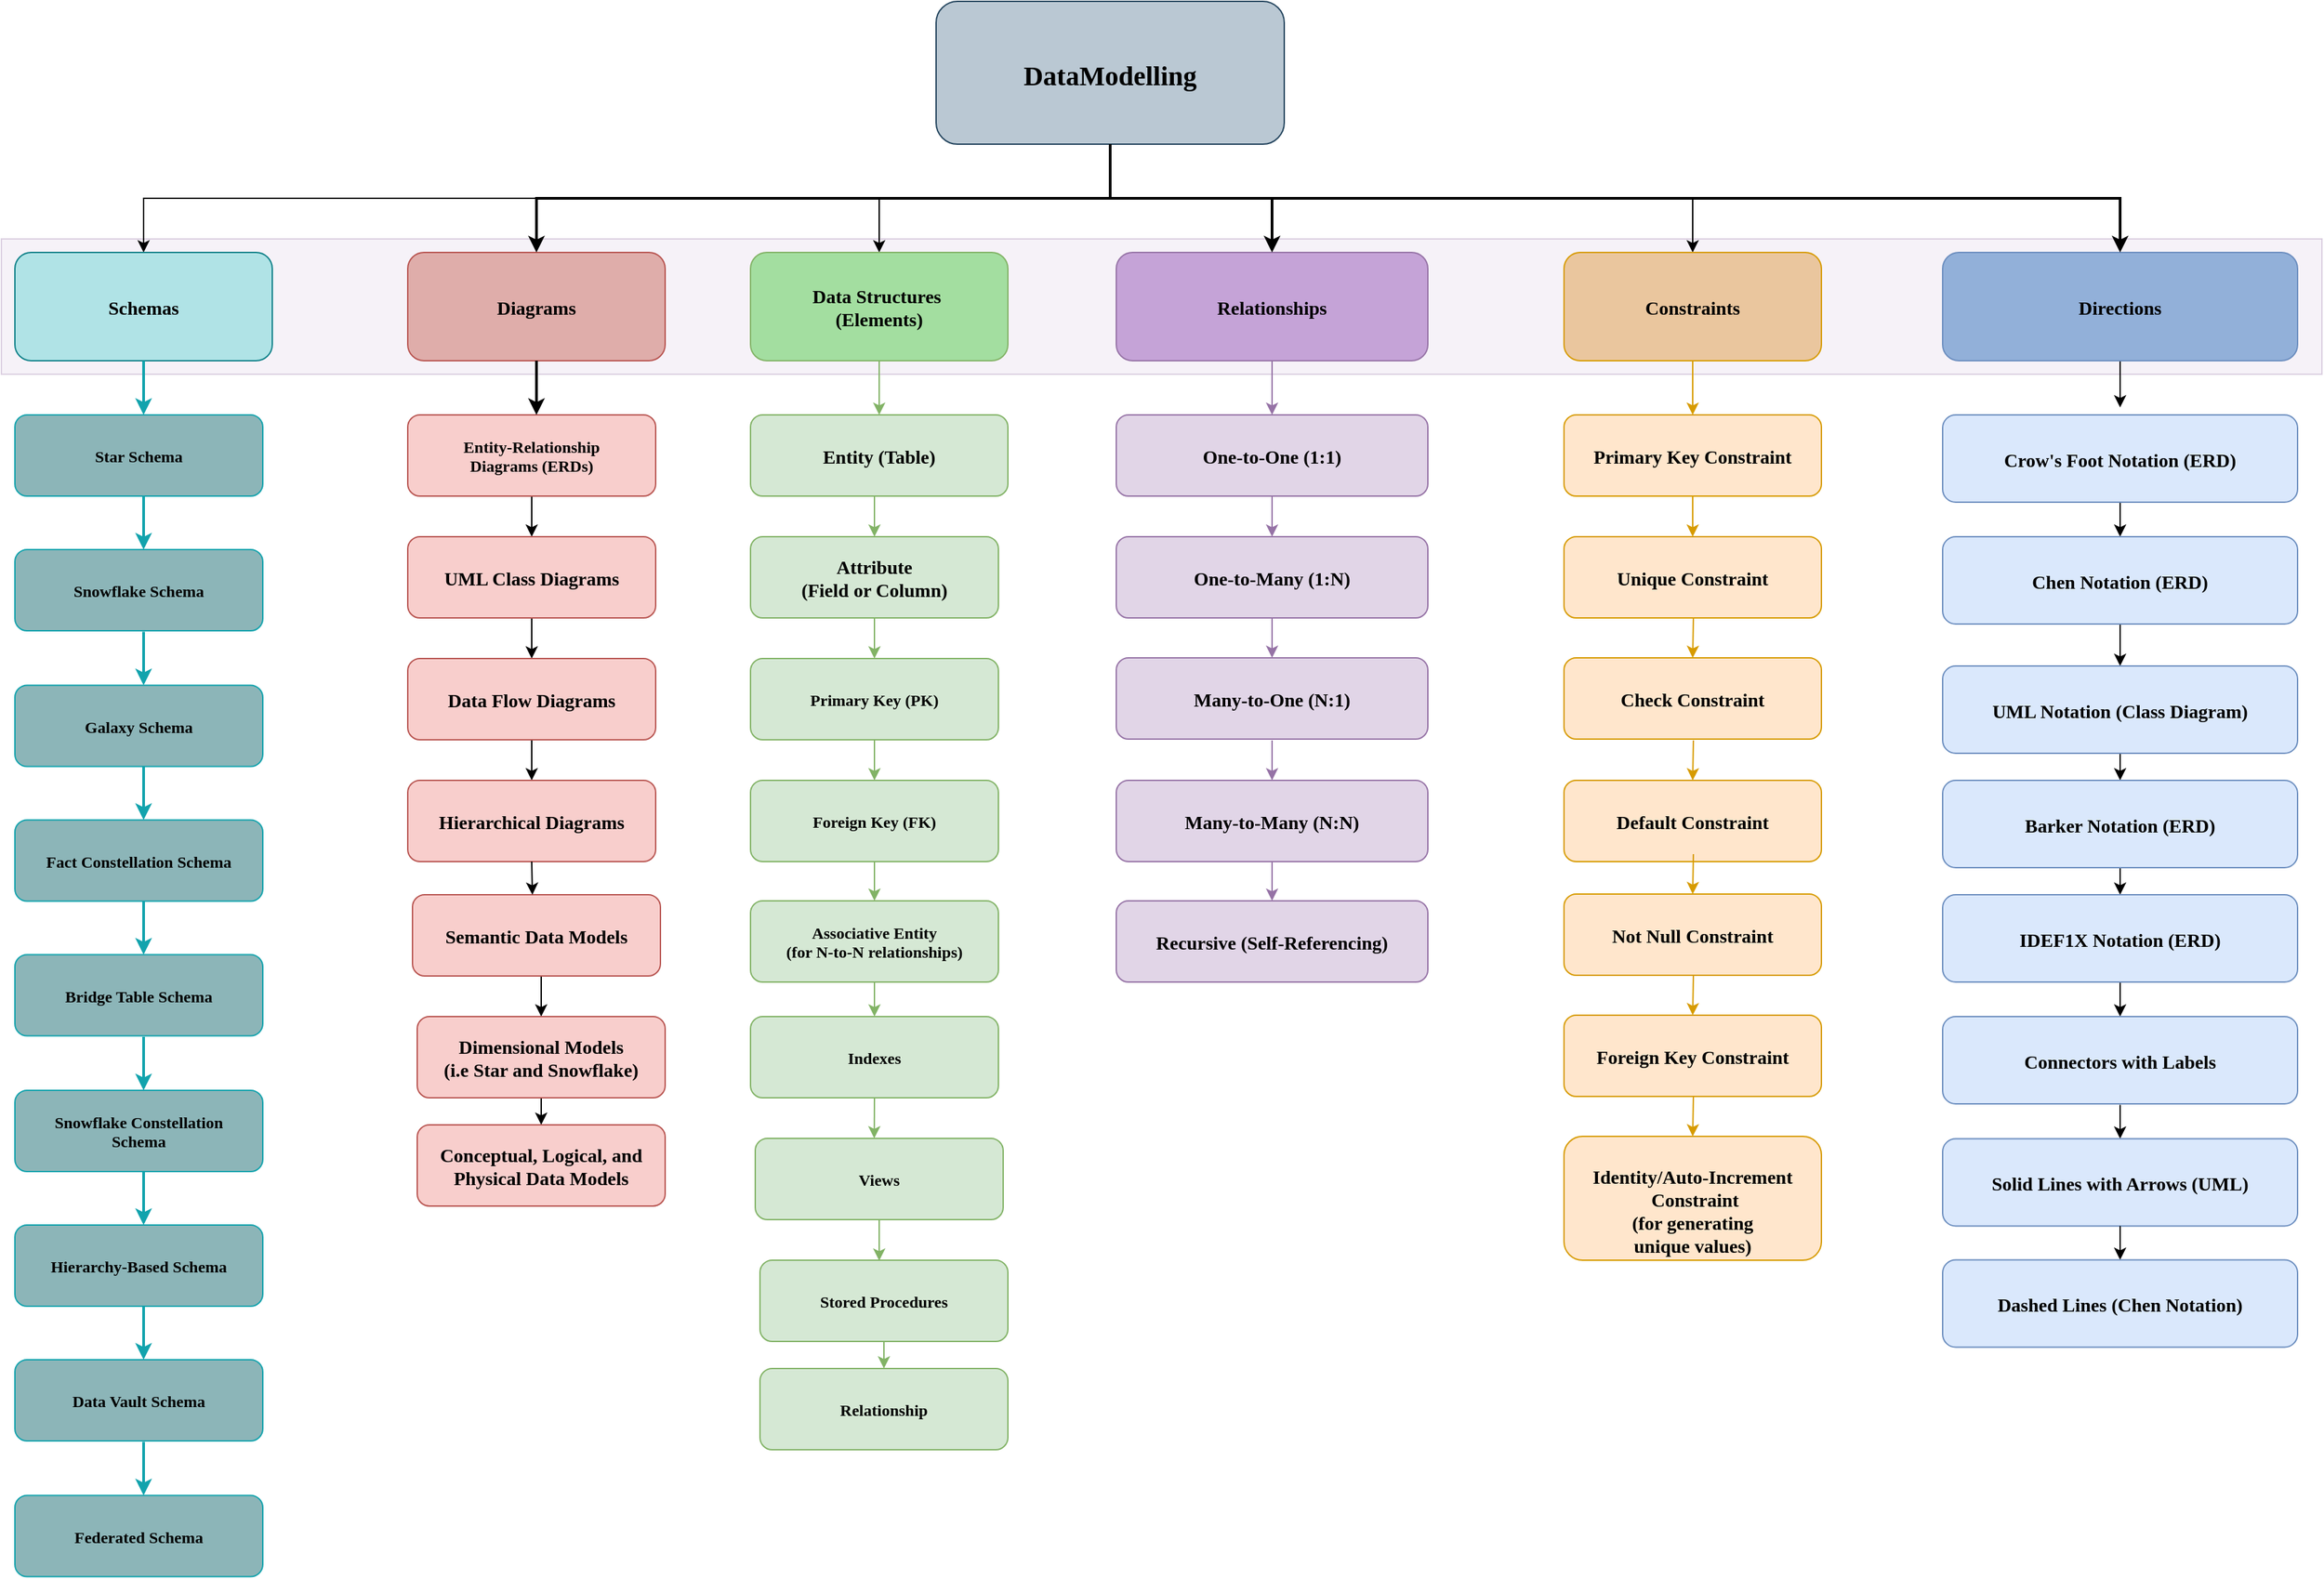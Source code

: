 <mxfile version="22.1.2" type="device">
  <diagram name="Page-1" id="2c0d36ab-eaac-3732-788b-9136903baeff">
    <mxGraphModel dx="2590" dy="1545" grid="1" gridSize="10" guides="1" tooltips="1" connect="1" arrows="1" fold="1" page="1" pageScale="1.5" pageWidth="1169" pageHeight="827" background="none" math="0" shadow="0">
      <root>
        <mxCell id="0" />
        <mxCell id="1" parent="0" />
        <mxCell id="122" value="" style="fillColor=#e1d5e7;opacity=30;strokeColor=#9673a6;" parent="1" vertex="1">
          <mxGeometry x="20" y="195.5" width="1713" height="100" as="geometry" />
        </mxCell>
        <mxCell id="DDek9axI_8rL1BTBqIgP-135" style="edgeStyle=orthogonalEdgeStyle;rounded=0;orthogonalLoop=1;jettySize=auto;html=1;exitX=0.5;exitY=1;exitDx=0;exitDy=0;entryX=0.5;entryY=0;entryDx=0;entryDy=0;" parent="1" source="2" target="DDek9axI_8rL1BTBqIgP-134" edge="1">
          <mxGeometry relative="1" as="geometry" />
        </mxCell>
        <mxCell id="DDek9axI_8rL1BTBqIgP-153" style="edgeStyle=orthogonalEdgeStyle;rounded=0;orthogonalLoop=1;jettySize=auto;html=1;exitX=0.5;exitY=1;exitDx=0;exitDy=0;entryX=0.5;entryY=0;entryDx=0;entryDy=0;" parent="1" source="2" target="10" edge="1">
          <mxGeometry relative="1" as="geometry" />
        </mxCell>
        <mxCell id="kua9X1TVhC1SGR1LCsgN-179" style="edgeStyle=orthogonalEdgeStyle;rounded=0;orthogonalLoop=1;jettySize=auto;html=1;exitX=0.5;exitY=1;exitDx=0;exitDy=0;entryX=0.5;entryY=0;entryDx=0;entryDy=0;" edge="1" parent="1" source="2" target="kua9X1TVhC1SGR1LCsgN-164">
          <mxGeometry relative="1" as="geometry" />
        </mxCell>
        <mxCell id="2" value="DataModelling" style="rounded=1;fillColor=#bac8d3;strokeColor=#23445d;fontStyle=1;fontFamily=Tahoma;fontSize=20;" parent="1" vertex="1">
          <mxGeometry x="710" y="20" width="257" height="105.5" as="geometry" />
        </mxCell>
        <mxCell id="DDek9axI_8rL1BTBqIgP-170" style="edgeStyle=orthogonalEdgeStyle;rounded=0;orthogonalLoop=1;jettySize=auto;html=1;exitX=0.5;exitY=1;exitDx=0;exitDy=0;" parent="1" source="4" edge="1">
          <mxGeometry relative="1" as="geometry">
            <mxPoint x="1584" y="320" as="targetPoint" />
          </mxGeometry>
        </mxCell>
        <mxCell id="4" value="Directions" style="rounded=1;fillColor=#92b0d9;strokeColor=#6c8ebf;fontStyle=1;fontFamily=Tahoma;fontSize=14;" parent="1" vertex="1">
          <mxGeometry x="1453" y="205.5" width="262" height="80" as="geometry" />
        </mxCell>
        <mxCell id="9" value="" style="edgeStyle=elbowEdgeStyle;elbow=vertical;strokeWidth=2;rounded=0" parent="1" source="2" target="4" edge="1">
          <mxGeometry x="337" y="215.5" width="100" height="100" as="geometry">
            <mxPoint x="550" y="185.5" as="sourcePoint" />
            <mxPoint x="650" y="85.5" as="targetPoint" />
          </mxGeometry>
        </mxCell>
        <mxCell id="DDek9axI_8rL1BTBqIgP-154" style="edgeStyle=orthogonalEdgeStyle;rounded=0;orthogonalLoop=1;jettySize=auto;html=1;exitX=0.5;exitY=1;exitDx=0;exitDy=0;entryX=0.5;entryY=0;entryDx=0;entryDy=0;fillColor=#ffe6cc;strokeColor=#d79b00;" parent="1" source="10" target="41" edge="1">
          <mxGeometry relative="1" as="geometry" />
        </mxCell>
        <mxCell id="10" value="Constraints" style="rounded=1;fillColor=#eac69e;strokeColor=#d79b00;fontStyle=1;fontFamily=Tahoma;fontSize=14" parent="1" vertex="1">
          <mxGeometry x="1173.5" y="205.5" width="190" height="80" as="geometry" />
        </mxCell>
        <mxCell id="DDek9axI_8rL1BTBqIgP-151" style="edgeStyle=orthogonalEdgeStyle;rounded=0;orthogonalLoop=1;jettySize=auto;html=1;exitX=0.5;exitY=1;exitDx=0;exitDy=0;entryX=0.5;entryY=0;entryDx=0;entryDy=0;fillColor=#e1d5e7;strokeColor=#9673a6;" parent="1" source="12" target="DDek9axI_8rL1BTBqIgP-147" edge="1">
          <mxGeometry relative="1" as="geometry" />
        </mxCell>
        <mxCell id="12" value="Relationships" style="rounded=1;fillColor=#c5a3d7;strokeColor=#9673a6;fontStyle=1;fontFamily=Tahoma;fontSize=14" parent="1" vertex="1">
          <mxGeometry x="843" y="205.5" width="230" height="80" as="geometry" />
        </mxCell>
        <mxCell id="13" value="Diagrams" style="rounded=1;fillColor=#dfadaa;strokeColor=#b85450;fontStyle=1;fontFamily=Tahoma;fontSize=14" parent="1" vertex="1">
          <mxGeometry x="320" y="205.5" width="190" height="80" as="geometry" />
        </mxCell>
        <mxCell id="DDek9axI_8rL1BTBqIgP-130" style="edgeStyle=orthogonalEdgeStyle;rounded=0;orthogonalLoop=1;jettySize=auto;html=1;exitX=0.5;exitY=1;exitDx=0;exitDy=0;entryX=0.5;entryY=0;entryDx=0;entryDy=0;" parent="1" source="16" target="DDek9axI_8rL1BTBqIgP-127" edge="1">
          <mxGeometry relative="1" as="geometry" />
        </mxCell>
        <mxCell id="16" value="Entity-Relationship &#xa;Diagrams (ERDs)" style="rounded=1;fillColor=#f8cecc;strokeColor=#b85450;fontStyle=1;fontFamily=Tahoma;fontSize=12;" parent="1" vertex="1">
          <mxGeometry x="320" y="325.5" width="183" height="60" as="geometry" />
        </mxCell>
        <mxCell id="DDek9axI_8rL1BTBqIgP-158" style="edgeStyle=orthogonalEdgeStyle;rounded=0;orthogonalLoop=1;jettySize=auto;html=1;exitX=0.5;exitY=1;exitDx=0;exitDy=0;entryX=0.5;entryY=0;entryDx=0;entryDy=0;fillColor=#ffe6cc;strokeColor=#d79b00;" parent="1" source="41" target="42" edge="1">
          <mxGeometry relative="1" as="geometry" />
        </mxCell>
        <mxCell id="41" value="Primary Key Constraint" style="rounded=1;fillColor=#ffe6cc;strokeColor=#d79b00;fontStyle=1;fontFamily=Tahoma;fontSize=14" parent="1" vertex="1">
          <mxGeometry x="1173.5" y="325.5" width="190" height="60" as="geometry" />
        </mxCell>
        <mxCell id="42" value="Unique Constraint" style="rounded=1;fillColor=#ffe6cc;strokeColor=#d79b00;fontStyle=1;fontFamily=Tahoma;fontSize=14" parent="1" vertex="1">
          <mxGeometry x="1173.5" y="415.5" width="190" height="60" as="geometry" />
        </mxCell>
        <mxCell id="59" value="" style="edgeStyle=elbowEdgeStyle;elbow=vertical;strokeWidth=2;rounded=0" parent="1" source="2" target="12" edge="1">
          <mxGeometry x="347" y="225.5" width="100" height="100" as="geometry">
            <mxPoint x="1075" y="145.5" as="sourcePoint" />
            <mxPoint x="1680.0" y="215.5" as="targetPoint" />
          </mxGeometry>
        </mxCell>
        <mxCell id="61" value="" style="edgeStyle=elbowEdgeStyle;elbow=vertical;strokeWidth=2;rounded=0" parent="1" source="2" target="13" edge="1">
          <mxGeometry x="-23" y="135.5" width="100" height="100" as="geometry">
            <mxPoint x="190" y="105.5" as="sourcePoint" />
            <mxPoint x="290" y="5.5" as="targetPoint" />
          </mxGeometry>
        </mxCell>
        <mxCell id="64" value="" style="edgeStyle=elbowEdgeStyle;elbow=horizontal;strokeWidth=2;rounded=0" parent="1" source="13" target="16" edge="1">
          <mxGeometry x="-23" y="135.5" width="100" height="100" as="geometry">
            <mxPoint x="190" y="105.5" as="sourcePoint" />
            <mxPoint x="290" y="5.5" as="targetPoint" />
            <Array as="points">
              <mxPoint x="415" y="305.5" />
            </Array>
          </mxGeometry>
        </mxCell>
        <mxCell id="DDek9axI_8rL1BTBqIgP-131" style="edgeStyle=orthogonalEdgeStyle;rounded=0;orthogonalLoop=1;jettySize=auto;html=1;exitX=0.5;exitY=1;exitDx=0;exitDy=0;entryX=0.5;entryY=0;entryDx=0;entryDy=0;" parent="1" source="DDek9axI_8rL1BTBqIgP-127" target="DDek9axI_8rL1BTBqIgP-128" edge="1">
          <mxGeometry relative="1" as="geometry" />
        </mxCell>
        <mxCell id="DDek9axI_8rL1BTBqIgP-127" value="UML Class Diagrams" style="rounded=1;fillColor=#f8cecc;strokeColor=#b85450;fontStyle=1;fontFamily=Tahoma;fontSize=14" parent="1" vertex="1">
          <mxGeometry x="320" y="415.5" width="183" height="60" as="geometry" />
        </mxCell>
        <mxCell id="DDek9axI_8rL1BTBqIgP-133" style="edgeStyle=orthogonalEdgeStyle;rounded=0;orthogonalLoop=1;jettySize=auto;html=1;exitX=0.5;exitY=1;exitDx=0;exitDy=0;entryX=0.5;entryY=0;entryDx=0;entryDy=0;" parent="1" source="DDek9axI_8rL1BTBqIgP-128" target="DDek9axI_8rL1BTBqIgP-129" edge="1">
          <mxGeometry relative="1" as="geometry" />
        </mxCell>
        <mxCell id="DDek9axI_8rL1BTBqIgP-128" value="Data Flow Diagrams" style="rounded=1;fillColor=#f8cecc;strokeColor=#b85450;fontStyle=1;fontFamily=Tahoma;fontSize=14" parent="1" vertex="1">
          <mxGeometry x="320" y="505.5" width="183" height="60" as="geometry" />
        </mxCell>
        <mxCell id="DDek9axI_8rL1BTBqIgP-129" value="Hierarchical Diagrams" style="rounded=1;fillColor=#f8cecc;strokeColor=#b85450;fontStyle=1;fontFamily=Tahoma;fontSize=14" parent="1" vertex="1">
          <mxGeometry x="320" y="595.5" width="183" height="60" as="geometry" />
        </mxCell>
        <mxCell id="DDek9axI_8rL1BTBqIgP-142" style="edgeStyle=orthogonalEdgeStyle;rounded=0;orthogonalLoop=1;jettySize=auto;html=1;exitX=0.5;exitY=1;exitDx=0;exitDy=0;fillColor=#d5e8d4;strokeColor=#82b366;" parent="1" source="DDek9axI_8rL1BTBqIgP-134" target="DDek9axI_8rL1BTBqIgP-137" edge="1">
          <mxGeometry relative="1" as="geometry" />
        </mxCell>
        <mxCell id="DDek9axI_8rL1BTBqIgP-134" value="Data Structures &#xa;(Elements)" style="rounded=1;fillColor=#a3dea0;strokeColor=#82b366;fontStyle=1;fontFamily=Tahoma;fontSize=14;" parent="1" vertex="1">
          <mxGeometry x="573.0" y="205.5" width="190" height="80" as="geometry" />
        </mxCell>
        <mxCell id="DDek9axI_8rL1BTBqIgP-136" style="edgeStyle=orthogonalEdgeStyle;rounded=0;orthogonalLoop=1;jettySize=auto;html=1;exitX=0.5;exitY=1;exitDx=0;exitDy=0;entryX=0.5;entryY=0;entryDx=0;entryDy=0;fillColor=#d5e8d4;strokeColor=#82b366;" parent="1" source="DDek9axI_8rL1BTBqIgP-137" target="DDek9axI_8rL1BTBqIgP-139" edge="1">
          <mxGeometry relative="1" as="geometry" />
        </mxCell>
        <mxCell id="DDek9axI_8rL1BTBqIgP-137" value="Entity (Table)" style="rounded=1;fillColor=#d5e8d4;strokeColor=#82b366;fontStyle=1;fontFamily=Tahoma;fontSize=14;" parent="1" vertex="1">
          <mxGeometry x="573" y="325.5" width="190" height="60" as="geometry" />
        </mxCell>
        <mxCell id="DDek9axI_8rL1BTBqIgP-138" style="edgeStyle=orthogonalEdgeStyle;rounded=0;orthogonalLoop=1;jettySize=auto;html=1;exitX=0.5;exitY=1;exitDx=0;exitDy=0;entryX=0.5;entryY=0;entryDx=0;entryDy=0;fillColor=#d5e8d4;strokeColor=#82b366;fontSize=12;" parent="1" source="DDek9axI_8rL1BTBqIgP-139" target="DDek9axI_8rL1BTBqIgP-140" edge="1">
          <mxGeometry relative="1" as="geometry" />
        </mxCell>
        <mxCell id="DDek9axI_8rL1BTBqIgP-139" value="Attribute &#xa;(Field or Column)" style="rounded=1;fillColor=#d5e8d4;strokeColor=#82b366;fontStyle=1;fontFamily=Tahoma;fontSize=14;" parent="1" vertex="1">
          <mxGeometry x="573" y="415.5" width="183" height="60" as="geometry" />
        </mxCell>
        <mxCell id="DDek9axI_8rL1BTBqIgP-145" style="edgeStyle=orthogonalEdgeStyle;rounded=0;orthogonalLoop=1;jettySize=auto;html=1;exitX=0.5;exitY=1;exitDx=0;exitDy=0;entryX=0.5;entryY=0;entryDx=0;entryDy=0;fillColor=#d5e8d4;strokeColor=#82b366;fontSize=12;" parent="1" source="DDek9axI_8rL1BTBqIgP-140" target="DDek9axI_8rL1BTBqIgP-143" edge="1">
          <mxGeometry relative="1" as="geometry" />
        </mxCell>
        <mxCell id="DDek9axI_8rL1BTBqIgP-140" value="Primary Key (PK)" style="rounded=1;fillColor=#d5e8d4;strokeColor=#82b366;fontStyle=1;fontFamily=Tahoma;fontSize=12;" parent="1" vertex="1">
          <mxGeometry x="573" y="505.5" width="183" height="60" as="geometry" />
        </mxCell>
        <mxCell id="kua9X1TVhC1SGR1LCsgN-200" style="edgeStyle=orthogonalEdgeStyle;rounded=0;orthogonalLoop=1;jettySize=auto;html=1;exitX=0.5;exitY=1;exitDx=0;exitDy=0;entryX=0.5;entryY=0;entryDx=0;entryDy=0;fillColor=#d5e8d4;strokeColor=#82b366;" edge="1" parent="1" source="DDek9axI_8rL1BTBqIgP-143" target="kua9X1TVhC1SGR1LCsgN-132">
          <mxGeometry relative="1" as="geometry" />
        </mxCell>
        <mxCell id="DDek9axI_8rL1BTBqIgP-143" value="Foreign Key (FK)" style="rounded=1;fillColor=#d5e8d4;strokeColor=#82b366;fontStyle=1;fontFamily=Tahoma;fontSize=12;" parent="1" vertex="1">
          <mxGeometry x="573" y="595.5" width="183" height="60" as="geometry" />
        </mxCell>
        <mxCell id="DDek9axI_8rL1BTBqIgP-152" style="edgeStyle=orthogonalEdgeStyle;rounded=0;orthogonalLoop=1;jettySize=auto;html=1;exitX=0.5;exitY=1;exitDx=0;exitDy=0;entryX=0.5;entryY=0;entryDx=0;entryDy=0;fillColor=#e1d5e7;strokeColor=#9673a6;" parent="1" source="DDek9axI_8rL1BTBqIgP-147" edge="1">
          <mxGeometry relative="1" as="geometry">
            <mxPoint x="958" y="415.5" as="targetPoint" />
          </mxGeometry>
        </mxCell>
        <mxCell id="DDek9axI_8rL1BTBqIgP-147" value="One-to-One (1:1)" style="rounded=1;fillColor=#e1d5e7;strokeColor=#9673a6;fontStyle=1;fontFamily=Tahoma;fontSize=14" parent="1" vertex="1">
          <mxGeometry x="843" y="325.5" width="230" height="60" as="geometry" />
        </mxCell>
        <mxCell id="DDek9axI_8rL1BTBqIgP-171" style="edgeStyle=orthogonalEdgeStyle;rounded=0;orthogonalLoop=1;jettySize=auto;html=1;exitX=0.5;exitY=1;exitDx=0;exitDy=0;entryX=0.5;entryY=0;entryDx=0;entryDy=0;" parent="1" source="DDek9axI_8rL1BTBqIgP-160" target="DDek9axI_8rL1BTBqIgP-161" edge="1">
          <mxGeometry relative="1" as="geometry" />
        </mxCell>
        <mxCell id="DDek9axI_8rL1BTBqIgP-160" value="Crow&#39;s Foot Notation (ERD)" style="rounded=1;fillColor=#dae8fc;strokeColor=#6c8ebf;fontStyle=1;fontFamily=Tahoma;fontSize=14" parent="1" vertex="1">
          <mxGeometry x="1453" y="325.5" width="262" height="64.5" as="geometry" />
        </mxCell>
        <mxCell id="DDek9axI_8rL1BTBqIgP-172" style="edgeStyle=orthogonalEdgeStyle;rounded=0;orthogonalLoop=1;jettySize=auto;html=1;exitX=0.5;exitY=1;exitDx=0;exitDy=0;entryX=0.5;entryY=0;entryDx=0;entryDy=0;" parent="1" source="DDek9axI_8rL1BTBqIgP-161" target="DDek9axI_8rL1BTBqIgP-162" edge="1">
          <mxGeometry relative="1" as="geometry" />
        </mxCell>
        <mxCell id="DDek9axI_8rL1BTBqIgP-161" value="Chen Notation (ERD)" style="rounded=1;fillColor=#dae8fc;strokeColor=#6c8ebf;fontStyle=1;fontFamily=Tahoma;fontSize=14" parent="1" vertex="1">
          <mxGeometry x="1453" y="415.5" width="262" height="64.5" as="geometry" />
        </mxCell>
        <mxCell id="DDek9axI_8rL1BTBqIgP-173" style="edgeStyle=orthogonalEdgeStyle;rounded=0;orthogonalLoop=1;jettySize=auto;html=1;exitX=0.5;exitY=1;exitDx=0;exitDy=0;entryX=0.5;entryY=0;entryDx=0;entryDy=0;" parent="1" source="DDek9axI_8rL1BTBqIgP-162" target="DDek9axI_8rL1BTBqIgP-163" edge="1">
          <mxGeometry relative="1" as="geometry" />
        </mxCell>
        <mxCell id="DDek9axI_8rL1BTBqIgP-162" value="UML Notation (Class Diagram)" style="rounded=1;fillColor=#dae8fc;strokeColor=#6c8ebf;fontStyle=1;fontFamily=Tahoma;fontSize=14" parent="1" vertex="1">
          <mxGeometry x="1453" y="511" width="262" height="64.5" as="geometry" />
        </mxCell>
        <mxCell id="DDek9axI_8rL1BTBqIgP-174" style="edgeStyle=orthogonalEdgeStyle;rounded=0;orthogonalLoop=1;jettySize=auto;html=1;exitX=0.5;exitY=1;exitDx=0;exitDy=0;entryX=0.5;entryY=0;entryDx=0;entryDy=0;" parent="1" source="DDek9axI_8rL1BTBqIgP-163" target="DDek9axI_8rL1BTBqIgP-165" edge="1">
          <mxGeometry relative="1" as="geometry" />
        </mxCell>
        <mxCell id="DDek9axI_8rL1BTBqIgP-163" value="Barker Notation (ERD)" style="rounded=1;fillColor=#dae8fc;strokeColor=#6c8ebf;fontStyle=1;fontFamily=Tahoma;fontSize=14" parent="1" vertex="1">
          <mxGeometry x="1453" y="595.5" width="262" height="64.5" as="geometry" />
        </mxCell>
        <mxCell id="DDek9axI_8rL1BTBqIgP-175" style="edgeStyle=orthogonalEdgeStyle;rounded=0;orthogonalLoop=1;jettySize=auto;html=1;exitX=0.5;exitY=1;exitDx=0;exitDy=0;entryX=0.5;entryY=0;entryDx=0;entryDy=0;" parent="1" source="DDek9axI_8rL1BTBqIgP-165" target="DDek9axI_8rL1BTBqIgP-166" edge="1">
          <mxGeometry relative="1" as="geometry" />
        </mxCell>
        <mxCell id="DDek9axI_8rL1BTBqIgP-165" value="IDEF1X Notation (ERD)" style="rounded=1;fillColor=#dae8fc;strokeColor=#6c8ebf;fontStyle=1;fontFamily=Tahoma;fontSize=14" parent="1" vertex="1">
          <mxGeometry x="1453" y="680" width="262" height="64.5" as="geometry" />
        </mxCell>
        <mxCell id="DDek9axI_8rL1BTBqIgP-166" value="Connectors with Labels" style="rounded=1;fillColor=#dae8fc;strokeColor=#6c8ebf;fontStyle=1;fontFamily=Tahoma;fontSize=14" parent="1" vertex="1">
          <mxGeometry x="1453" y="770" width="262" height="64.5" as="geometry" />
        </mxCell>
        <mxCell id="kua9X1TVhC1SGR1LCsgN-128" style="edgeStyle=orthogonalEdgeStyle;rounded=0;orthogonalLoop=1;jettySize=auto;html=1;exitX=0.5;exitY=1;exitDx=0;exitDy=0;entryX=0.5;entryY=0;entryDx=0;entryDy=0;" edge="1" parent="1" source="kua9X1TVhC1SGR1LCsgN-124" target="kua9X1TVhC1SGR1LCsgN-125">
          <mxGeometry relative="1" as="geometry">
            <mxPoint x="415" y="760" as="targetPoint" />
          </mxGeometry>
        </mxCell>
        <mxCell id="kua9X1TVhC1SGR1LCsgN-124" value="Semantic Data Models" style="rounded=1;fillColor=#f8cecc;strokeColor=#b85450;fontStyle=1;fontFamily=Tahoma;fontSize=14" vertex="1" parent="1">
          <mxGeometry x="323.5" y="680" width="183" height="60" as="geometry" />
        </mxCell>
        <mxCell id="kua9X1TVhC1SGR1LCsgN-131" style="edgeStyle=orthogonalEdgeStyle;rounded=0;orthogonalLoop=1;jettySize=auto;html=1;exitX=0.5;exitY=1;exitDx=0;exitDy=0;entryX=0.5;entryY=0;entryDx=0;entryDy=0;" edge="1" parent="1" source="kua9X1TVhC1SGR1LCsgN-125" target="kua9X1TVhC1SGR1LCsgN-130">
          <mxGeometry relative="1" as="geometry" />
        </mxCell>
        <mxCell id="kua9X1TVhC1SGR1LCsgN-125" value="Dimensional Models &#xa;(i.e Star and Snowflake)" style="rounded=1;fillColor=#f8cecc;strokeColor=#b85450;fontStyle=1;fontFamily=Tahoma;fontSize=14" vertex="1" parent="1">
          <mxGeometry x="327" y="770" width="183" height="60" as="geometry" />
        </mxCell>
        <mxCell id="kua9X1TVhC1SGR1LCsgN-127" style="edgeStyle=orthogonalEdgeStyle;rounded=0;orthogonalLoop=1;jettySize=auto;html=1;exitX=0.5;exitY=1;exitDx=0;exitDy=0;" edge="1" parent="1" source="DDek9axI_8rL1BTBqIgP-129">
          <mxGeometry relative="1" as="geometry">
            <mxPoint x="412" y="680" as="targetPoint" />
          </mxGeometry>
        </mxCell>
        <mxCell id="kua9X1TVhC1SGR1LCsgN-130" value="Conceptual, Logical, and &#xa;Physical Data Models" style="rounded=1;fillColor=#f8cecc;strokeColor=#b85450;fontStyle=1;fontFamily=Tahoma;fontSize=14" vertex="1" parent="1">
          <mxGeometry x="327" y="850" width="183" height="60" as="geometry" />
        </mxCell>
        <mxCell id="kua9X1TVhC1SGR1LCsgN-201" style="edgeStyle=orthogonalEdgeStyle;rounded=0;orthogonalLoop=1;jettySize=auto;html=1;exitX=0.5;exitY=1;exitDx=0;exitDy=0;entryX=0.5;entryY=0;entryDx=0;entryDy=0;fillColor=#d5e8d4;strokeColor=#82b366;" edge="1" parent="1" source="kua9X1TVhC1SGR1LCsgN-132" target="kua9X1TVhC1SGR1LCsgN-133">
          <mxGeometry relative="1" as="geometry" />
        </mxCell>
        <mxCell id="kua9X1TVhC1SGR1LCsgN-132" value="Associative Entity &#xa;(for N-to-N relationships)" style="rounded=1;fillColor=#d5e8d4;strokeColor=#82b366;fontStyle=1;fontFamily=Tahoma;fontSize=12;" vertex="1" parent="1">
          <mxGeometry x="573" y="684.5" width="183" height="60" as="geometry" />
        </mxCell>
        <mxCell id="kua9X1TVhC1SGR1LCsgN-133" value="Indexes" style="rounded=1;fillColor=#d5e8d4;strokeColor=#82b366;fontStyle=1;fontFamily=Tahoma;fontSize=12;" vertex="1" parent="1">
          <mxGeometry x="573" y="770" width="183" height="60" as="geometry" />
        </mxCell>
        <mxCell id="kua9X1TVhC1SGR1LCsgN-134" value="Views" style="rounded=1;fillColor=#d5e8d4;strokeColor=#82b366;fontStyle=1;fontFamily=Tahoma;fontSize=12;" vertex="1" parent="1">
          <mxGeometry x="576.5" y="860" width="183" height="60" as="geometry" />
        </mxCell>
        <mxCell id="kua9X1TVhC1SGR1LCsgN-207" style="edgeStyle=orthogonalEdgeStyle;rounded=0;orthogonalLoop=1;jettySize=auto;html=1;exitX=0.5;exitY=1;exitDx=0;exitDy=0;entryX=0.5;entryY=0;entryDx=0;entryDy=0;fillColor=#d5e8d4;strokeColor=#82b366;" edge="1" parent="1" source="kua9X1TVhC1SGR1LCsgN-136" target="kua9X1TVhC1SGR1LCsgN-137">
          <mxGeometry relative="1" as="geometry" />
        </mxCell>
        <mxCell id="kua9X1TVhC1SGR1LCsgN-136" value="Stored Procedures" style="rounded=1;fillColor=#d5e8d4;strokeColor=#82b366;fontStyle=1;fontFamily=Tahoma;fontSize=12;" vertex="1" parent="1">
          <mxGeometry x="580" y="950" width="183" height="60" as="geometry" />
        </mxCell>
        <mxCell id="kua9X1TVhC1SGR1LCsgN-137" value="Relationship" style="rounded=1;fillColor=#d5e8d4;strokeColor=#82b366;fontStyle=1;fontFamily=Tahoma;fontSize=12;" vertex="1" parent="1">
          <mxGeometry x="580" y="1030" width="183" height="60" as="geometry" />
        </mxCell>
        <mxCell id="kua9X1TVhC1SGR1LCsgN-139" value="One-to-Many (1:N)" style="rounded=1;fillColor=#e1d5e7;strokeColor=#9673a6;fontStyle=1;fontFamily=Tahoma;fontSize=14" vertex="1" parent="1">
          <mxGeometry x="843" y="415.5" width="230" height="60" as="geometry" />
        </mxCell>
        <mxCell id="kua9X1TVhC1SGR1LCsgN-141" style="edgeStyle=orthogonalEdgeStyle;rounded=0;orthogonalLoop=1;jettySize=auto;html=1;exitX=0.5;exitY=1;exitDx=0;exitDy=0;entryX=0.5;entryY=0;entryDx=0;entryDy=0;fillColor=#e1d5e7;strokeColor=#9673a6;" edge="1" parent="1">
          <mxGeometry relative="1" as="geometry">
            <mxPoint x="958" y="475.5" as="sourcePoint" />
            <mxPoint x="958" y="505" as="targetPoint" />
          </mxGeometry>
        </mxCell>
        <mxCell id="kua9X1TVhC1SGR1LCsgN-142" value="Many-to-One (N:1)" style="rounded=1;fillColor=#e1d5e7;strokeColor=#9673a6;fontStyle=1;fontFamily=Tahoma;fontSize=14" vertex="1" parent="1">
          <mxGeometry x="843" y="505" width="230" height="60" as="geometry" />
        </mxCell>
        <mxCell id="kua9X1TVhC1SGR1LCsgN-143" style="edgeStyle=orthogonalEdgeStyle;rounded=0;orthogonalLoop=1;jettySize=auto;html=1;exitX=0.5;exitY=1;exitDx=0;exitDy=0;entryX=0.5;entryY=0;entryDx=0;entryDy=0;fillColor=#e1d5e7;strokeColor=#9673a6;" edge="1" parent="1">
          <mxGeometry relative="1" as="geometry">
            <mxPoint x="958" y="566" as="sourcePoint" />
            <mxPoint x="958" y="595.5" as="targetPoint" />
          </mxGeometry>
        </mxCell>
        <mxCell id="kua9X1TVhC1SGR1LCsgN-144" value="Many-to-Many (N:N)" style="rounded=1;fillColor=#e1d5e7;strokeColor=#9673a6;fontStyle=1;fontFamily=Tahoma;fontSize=14" vertex="1" parent="1">
          <mxGeometry x="843" y="595.5" width="230" height="60" as="geometry" />
        </mxCell>
        <mxCell id="kua9X1TVhC1SGR1LCsgN-145" style="edgeStyle=orthogonalEdgeStyle;rounded=0;orthogonalLoop=1;jettySize=auto;html=1;exitX=0.5;exitY=1;exitDx=0;exitDy=0;entryX=0.5;entryY=0;entryDx=0;entryDy=0;fillColor=#e1d5e7;strokeColor=#9673a6;" edge="1" parent="1">
          <mxGeometry relative="1" as="geometry">
            <mxPoint x="958" y="655" as="sourcePoint" />
            <mxPoint x="958" y="684.5" as="targetPoint" />
          </mxGeometry>
        </mxCell>
        <mxCell id="kua9X1TVhC1SGR1LCsgN-146" value="Recursive (Self-Referencing)" style="rounded=1;fillColor=#e1d5e7;strokeColor=#9673a6;fontStyle=1;fontFamily=Tahoma;fontSize=14" vertex="1" parent="1">
          <mxGeometry x="843" y="684.5" width="230" height="60" as="geometry" />
        </mxCell>
        <mxCell id="kua9X1TVhC1SGR1LCsgN-147" style="edgeStyle=orthogonalEdgeStyle;rounded=0;orthogonalLoop=1;jettySize=auto;html=1;exitX=0.5;exitY=1;exitDx=0;exitDy=0;entryX=0.5;entryY=0;entryDx=0;entryDy=0;fillColor=#ffe6cc;strokeColor=#d79b00;" edge="1" parent="1" target="kua9X1TVhC1SGR1LCsgN-148">
          <mxGeometry relative="1" as="geometry">
            <mxPoint x="1269" y="475.5" as="sourcePoint" />
          </mxGeometry>
        </mxCell>
        <mxCell id="kua9X1TVhC1SGR1LCsgN-148" value="Check Constraint" style="rounded=1;fillColor=#ffe6cc;strokeColor=#d79b00;fontStyle=1;fontFamily=Tahoma;fontSize=14" vertex="1" parent="1">
          <mxGeometry x="1173.5" y="505" width="190" height="60" as="geometry" />
        </mxCell>
        <mxCell id="kua9X1TVhC1SGR1LCsgN-149" style="edgeStyle=orthogonalEdgeStyle;rounded=0;orthogonalLoop=1;jettySize=auto;html=1;exitX=0.5;exitY=1;exitDx=0;exitDy=0;entryX=0.5;entryY=0;entryDx=0;entryDy=0;fillColor=#ffe6cc;strokeColor=#d79b00;" edge="1" parent="1" target="kua9X1TVhC1SGR1LCsgN-150">
          <mxGeometry relative="1" as="geometry">
            <mxPoint x="1269" y="566" as="sourcePoint" />
          </mxGeometry>
        </mxCell>
        <mxCell id="kua9X1TVhC1SGR1LCsgN-150" value="Default Constraint" style="rounded=1;fillColor=#ffe6cc;strokeColor=#d79b00;fontStyle=1;fontFamily=Tahoma;fontSize=14" vertex="1" parent="1">
          <mxGeometry x="1173.5" y="595.5" width="190" height="60" as="geometry" />
        </mxCell>
        <mxCell id="kua9X1TVhC1SGR1LCsgN-151" style="edgeStyle=orthogonalEdgeStyle;rounded=0;orthogonalLoop=1;jettySize=auto;html=1;exitX=0.5;exitY=1;exitDx=0;exitDy=0;entryX=0.5;entryY=0;entryDx=0;entryDy=0;fillColor=#ffe6cc;strokeColor=#d79b00;" edge="1" parent="1" target="kua9X1TVhC1SGR1LCsgN-152">
          <mxGeometry relative="1" as="geometry">
            <mxPoint x="1269" y="650" as="sourcePoint" />
          </mxGeometry>
        </mxCell>
        <mxCell id="kua9X1TVhC1SGR1LCsgN-152" value="Not Null Constraint" style="rounded=1;fillColor=#ffe6cc;strokeColor=#d79b00;fontStyle=1;fontFamily=Tahoma;fontSize=14" vertex="1" parent="1">
          <mxGeometry x="1173.5" y="679.5" width="190" height="60" as="geometry" />
        </mxCell>
        <mxCell id="kua9X1TVhC1SGR1LCsgN-153" style="edgeStyle=orthogonalEdgeStyle;rounded=0;orthogonalLoop=1;jettySize=auto;html=1;exitX=0.5;exitY=1;exitDx=0;exitDy=0;entryX=0.5;entryY=0;entryDx=0;entryDy=0;fillColor=#ffe6cc;strokeColor=#d79b00;" edge="1" parent="1" target="kua9X1TVhC1SGR1LCsgN-154">
          <mxGeometry relative="1" as="geometry">
            <mxPoint x="1269" y="739.5" as="sourcePoint" />
          </mxGeometry>
        </mxCell>
        <mxCell id="kua9X1TVhC1SGR1LCsgN-154" value="Foreign Key Constraint" style="rounded=1;fillColor=#ffe6cc;strokeColor=#d79b00;fontStyle=1;fontFamily=Tahoma;fontSize=14" vertex="1" parent="1">
          <mxGeometry x="1173.5" y="769" width="190" height="60" as="geometry" />
        </mxCell>
        <mxCell id="kua9X1TVhC1SGR1LCsgN-155" style="edgeStyle=orthogonalEdgeStyle;rounded=0;orthogonalLoop=1;jettySize=auto;html=1;exitX=0.5;exitY=1;exitDx=0;exitDy=0;entryX=0.5;entryY=0;entryDx=0;entryDy=0;fillColor=#ffe6cc;strokeColor=#d79b00;" edge="1" parent="1" target="kua9X1TVhC1SGR1LCsgN-156">
          <mxGeometry relative="1" as="geometry">
            <mxPoint x="1269" y="829" as="sourcePoint" />
          </mxGeometry>
        </mxCell>
        <mxCell id="kua9X1TVhC1SGR1LCsgN-156" value="&#xa;  Identity/Auto-Increment&#xa; Constraint &#xa;(for generating &#xa;unique values)" style="rounded=1;fillColor=#ffe6cc;strokeColor=#d79b00;fontStyle=1;fontFamily=Tahoma;fontSize=14" vertex="1" parent="1">
          <mxGeometry x="1173.5" y="858.5" width="190" height="91.5" as="geometry" />
        </mxCell>
        <mxCell id="kua9X1TVhC1SGR1LCsgN-159" style="edgeStyle=orthogonalEdgeStyle;rounded=0;orthogonalLoop=1;jettySize=auto;html=1;exitX=0.5;exitY=1;exitDx=0;exitDy=0;entryX=0.5;entryY=0;entryDx=0;entryDy=0;" edge="1" parent="1" target="kua9X1TVhC1SGR1LCsgN-160">
          <mxGeometry relative="1" as="geometry">
            <mxPoint x="1584" y="835.25" as="sourcePoint" />
          </mxGeometry>
        </mxCell>
        <mxCell id="kua9X1TVhC1SGR1LCsgN-160" value="Solid Lines with Arrows (UML)" style="rounded=1;fillColor=#dae8fc;strokeColor=#6c8ebf;fontStyle=1;fontFamily=Tahoma;fontSize=14" vertex="1" parent="1">
          <mxGeometry x="1453" y="860.25" width="262" height="64.5" as="geometry" />
        </mxCell>
        <mxCell id="kua9X1TVhC1SGR1LCsgN-161" style="edgeStyle=orthogonalEdgeStyle;rounded=0;orthogonalLoop=1;jettySize=auto;html=1;exitX=0.5;exitY=1;exitDx=0;exitDy=0;entryX=0.5;entryY=0;entryDx=0;entryDy=0;" edge="1" parent="1" target="kua9X1TVhC1SGR1LCsgN-162">
          <mxGeometry relative="1" as="geometry">
            <mxPoint x="1584" y="924.75" as="sourcePoint" />
          </mxGeometry>
        </mxCell>
        <mxCell id="kua9X1TVhC1SGR1LCsgN-162" value="Dashed Lines (Chen Notation)" style="rounded=1;fillColor=#dae8fc;strokeColor=#6c8ebf;fontStyle=1;fontFamily=Tahoma;fontSize=14" vertex="1" parent="1">
          <mxGeometry x="1453" y="949.75" width="262" height="64.5" as="geometry" />
        </mxCell>
        <mxCell id="kua9X1TVhC1SGR1LCsgN-164" value="Schemas" style="rounded=1;fillColor=#b0e3e6;strokeColor=#0e8088;fontStyle=1;fontFamily=Tahoma;fontSize=14" vertex="1" parent="1">
          <mxGeometry x="30" y="205.5" width="190" height="80" as="geometry" />
        </mxCell>
        <mxCell id="kua9X1TVhC1SGR1LCsgN-166" value="Star Schema" style="rounded=1;fillColor=#8CB5B8;strokeColor=#12A3AD;fontStyle=1;fontFamily=Tahoma;fontSize=12;" vertex="1" parent="1">
          <mxGeometry x="30" y="325.5" width="183" height="60" as="geometry" />
        </mxCell>
        <mxCell id="kua9X1TVhC1SGR1LCsgN-167" value="" style="edgeStyle=elbowEdgeStyle;elbow=horizontal;strokeWidth=2;rounded=0;fillColor=#b0e3e6;strokeColor=#12A3AD;" edge="1" parent="1" source="kua9X1TVhC1SGR1LCsgN-164" target="kua9X1TVhC1SGR1LCsgN-166">
          <mxGeometry x="-23" y="135.5" width="100" height="100" as="geometry">
            <mxPoint x="-100" y="105.5" as="sourcePoint" />
            <mxPoint y="5.5" as="targetPoint" />
            <Array as="points">
              <mxPoint x="125" y="305.5" />
            </Array>
          </mxGeometry>
        </mxCell>
        <mxCell id="kua9X1TVhC1SGR1LCsgN-180" value="Snowflake Schema" style="rounded=1;fillColor=#8CB5B8;strokeColor=#12A3AD;fontStyle=1;fontFamily=Tahoma;fontSize=12;" vertex="1" parent="1">
          <mxGeometry x="30" y="425" width="183" height="60" as="geometry" />
        </mxCell>
        <mxCell id="kua9X1TVhC1SGR1LCsgN-181" value="" style="edgeStyle=elbowEdgeStyle;elbow=horizontal;strokeWidth=2;rounded=0;fillColor=#b0e3e6;strokeColor=#12A3AD;" edge="1" parent="1" target="kua9X1TVhC1SGR1LCsgN-180">
          <mxGeometry x="-23" y="135.5" width="100" height="100" as="geometry">
            <mxPoint x="125" y="385.5" as="sourcePoint" />
            <mxPoint y="105" as="targetPoint" />
            <Array as="points">
              <mxPoint x="125" y="405" />
            </Array>
          </mxGeometry>
        </mxCell>
        <mxCell id="kua9X1TVhC1SGR1LCsgN-183" value="Galaxy Schema" style="rounded=1;fillColor=#8CB5B8;strokeColor=#12A3AD;fontStyle=1;fontFamily=Tahoma;fontSize=12;" vertex="1" parent="1">
          <mxGeometry x="30" y="525.25" width="183" height="60" as="geometry" />
        </mxCell>
        <mxCell id="kua9X1TVhC1SGR1LCsgN-184" value="" style="edgeStyle=elbowEdgeStyle;elbow=horizontal;strokeWidth=2;rounded=0;fillColor=#b0e3e6;strokeColor=#12A3AD;" edge="1" parent="1" target="kua9X1TVhC1SGR1LCsgN-183">
          <mxGeometry x="-23" y="135.5" width="100" height="100" as="geometry">
            <mxPoint x="125" y="485.75" as="sourcePoint" />
            <mxPoint y="205.25" as="targetPoint" />
            <Array as="points">
              <mxPoint x="125" y="505.25" />
            </Array>
          </mxGeometry>
        </mxCell>
        <mxCell id="kua9X1TVhC1SGR1LCsgN-185" value="Fact Constellation Schema" style="rounded=1;fillColor=#8CB5B8;strokeColor=#12A3AD;fontStyle=1;fontFamily=Tahoma;fontSize=12;" vertex="1" parent="1">
          <mxGeometry x="30" y="624.75" width="183" height="60" as="geometry" />
        </mxCell>
        <mxCell id="kua9X1TVhC1SGR1LCsgN-186" value="" style="edgeStyle=elbowEdgeStyle;elbow=horizontal;strokeWidth=2;rounded=0;fillColor=#b0e3e6;strokeColor=#12A3AD;" edge="1" parent="1" target="kua9X1TVhC1SGR1LCsgN-185">
          <mxGeometry x="-23" y="135.5" width="100" height="100" as="geometry">
            <mxPoint x="125" y="585.25" as="sourcePoint" />
            <mxPoint y="304.75" as="targetPoint" />
            <Array as="points">
              <mxPoint x="125" y="604.75" />
            </Array>
          </mxGeometry>
        </mxCell>
        <mxCell id="kua9X1TVhC1SGR1LCsgN-187" value="Bridge Table Schema" style="rounded=1;fillColor=#8CB5B8;strokeColor=#12A3AD;fontStyle=1;fontFamily=Tahoma;fontSize=12;" vertex="1" parent="1">
          <mxGeometry x="30" y="724.25" width="183" height="60" as="geometry" />
        </mxCell>
        <mxCell id="kua9X1TVhC1SGR1LCsgN-188" value="" style="edgeStyle=elbowEdgeStyle;elbow=horizontal;strokeWidth=2;rounded=0;fillColor=#b0e3e6;strokeColor=#12A3AD;" edge="1" parent="1" target="kua9X1TVhC1SGR1LCsgN-187">
          <mxGeometry x="-23" y="135.5" width="100" height="100" as="geometry">
            <mxPoint x="125" y="684.75" as="sourcePoint" />
            <mxPoint y="404.25" as="targetPoint" />
            <Array as="points">
              <mxPoint x="125" y="704.25" />
            </Array>
          </mxGeometry>
        </mxCell>
        <mxCell id="kua9X1TVhC1SGR1LCsgN-189" value="Snowflake Constellation &#xa;Schema" style="rounded=1;fillColor=#8CB5B8;strokeColor=#12A3AD;fontStyle=1;fontFamily=Tahoma;fontSize=12;" vertex="1" parent="1">
          <mxGeometry x="30" y="824.5" width="183" height="60" as="geometry" />
        </mxCell>
        <mxCell id="kua9X1TVhC1SGR1LCsgN-190" value="" style="edgeStyle=elbowEdgeStyle;elbow=horizontal;strokeWidth=2;rounded=0;fillColor=#b0e3e6;strokeColor=#12A3AD;" edge="1" parent="1" target="kua9X1TVhC1SGR1LCsgN-189">
          <mxGeometry x="-23" y="135.5" width="100" height="100" as="geometry">
            <mxPoint x="125" y="785" as="sourcePoint" />
            <mxPoint y="504.5" as="targetPoint" />
            <Array as="points">
              <mxPoint x="125" y="804.5" />
            </Array>
          </mxGeometry>
        </mxCell>
        <mxCell id="kua9X1TVhC1SGR1LCsgN-191" value="Hierarchy-Based Schema" style="rounded=1;fillColor=#8CB5B8;strokeColor=#12A3AD;fontStyle=1;fontFamily=Tahoma;fontSize=12;" vertex="1" parent="1">
          <mxGeometry x="30" y="924" width="183" height="60" as="geometry" />
        </mxCell>
        <mxCell id="kua9X1TVhC1SGR1LCsgN-192" value="" style="edgeStyle=elbowEdgeStyle;elbow=horizontal;strokeWidth=2;rounded=0;fillColor=#b0e3e6;strokeColor=#12A3AD;" edge="1" parent="1" target="kua9X1TVhC1SGR1LCsgN-191">
          <mxGeometry x="-23" y="135.5" width="100" height="100" as="geometry">
            <mxPoint x="125" y="884.5" as="sourcePoint" />
            <mxPoint y="604" as="targetPoint" />
            <Array as="points">
              <mxPoint x="125" y="904" />
            </Array>
          </mxGeometry>
        </mxCell>
        <mxCell id="kua9X1TVhC1SGR1LCsgN-193" value="Data Vault Schema" style="rounded=1;fillColor=#8CB5B8;strokeColor=#12A3AD;fontStyle=1;fontFamily=Tahoma;fontSize=12;" vertex="1" parent="1">
          <mxGeometry x="30" y="1023.5" width="183" height="60" as="geometry" />
        </mxCell>
        <mxCell id="kua9X1TVhC1SGR1LCsgN-194" value="" style="edgeStyle=elbowEdgeStyle;elbow=horizontal;strokeWidth=2;rounded=0;fillColor=#b0e3e6;strokeColor=#12A3AD;" edge="1" parent="1" target="kua9X1TVhC1SGR1LCsgN-193">
          <mxGeometry x="-23" y="135.5" width="100" height="100" as="geometry">
            <mxPoint x="125" y="984" as="sourcePoint" />
            <mxPoint y="703.5" as="targetPoint" />
            <Array as="points">
              <mxPoint x="125" y="1003.5" />
            </Array>
          </mxGeometry>
        </mxCell>
        <mxCell id="kua9X1TVhC1SGR1LCsgN-195" value="Federated Schema" style="rounded=1;fillColor=#8CB5B8;strokeColor=#12A3AD;fontStyle=1;fontFamily=Tahoma;fontSize=12;" vertex="1" parent="1">
          <mxGeometry x="30" y="1123.75" width="183" height="60" as="geometry" />
        </mxCell>
        <mxCell id="kua9X1TVhC1SGR1LCsgN-196" value="" style="edgeStyle=elbowEdgeStyle;elbow=horizontal;strokeWidth=2;rounded=0;fillColor=#b0e3e6;strokeColor=#12A3AD;" edge="1" parent="1" target="kua9X1TVhC1SGR1LCsgN-195">
          <mxGeometry x="-23" y="135.5" width="100" height="100" as="geometry">
            <mxPoint x="125" y="1084.25" as="sourcePoint" />
            <mxPoint y="803.75" as="targetPoint" />
            <Array as="points">
              <mxPoint x="125" y="1103.75" />
            </Array>
          </mxGeometry>
        </mxCell>
        <mxCell id="kua9X1TVhC1SGR1LCsgN-204" style="edgeStyle=orthogonalEdgeStyle;rounded=0;orthogonalLoop=1;jettySize=auto;html=1;exitX=0.5;exitY=1;exitDx=0;exitDy=0;entryX=0.48;entryY=0;entryDx=0;entryDy=0;entryPerimeter=0;fillColor=#d5e8d4;strokeColor=#82b366;" edge="1" parent="1" source="kua9X1TVhC1SGR1LCsgN-133" target="kua9X1TVhC1SGR1LCsgN-134">
          <mxGeometry relative="1" as="geometry" />
        </mxCell>
        <mxCell id="kua9X1TVhC1SGR1LCsgN-205" style="edgeStyle=orthogonalEdgeStyle;rounded=0;orthogonalLoop=1;jettySize=auto;html=1;entryX=0.481;entryY=0.006;entryDx=0;entryDy=0;entryPerimeter=0;fillColor=#d5e8d4;strokeColor=#82b366;" edge="1" parent="1" source="kua9X1TVhC1SGR1LCsgN-134" target="kua9X1TVhC1SGR1LCsgN-136">
          <mxGeometry relative="1" as="geometry" />
        </mxCell>
      </root>
    </mxGraphModel>
  </diagram>
</mxfile>
